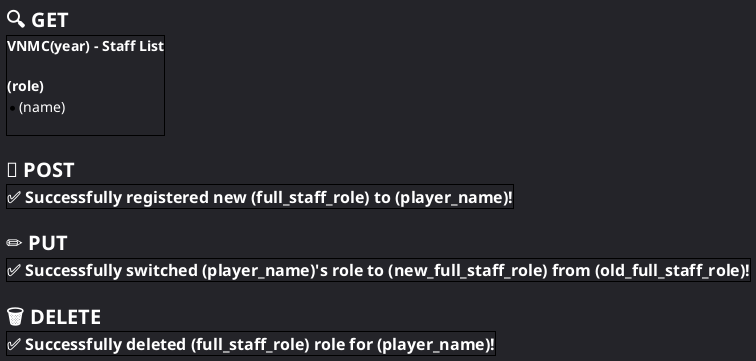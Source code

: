 @startsalt staff
	<style>
		saltDiagram {
			BackgroundColor #242429
		}
	</style>
	{
		= <color:#ffffff>🔍 GET
		{+
			<b><color:#ffffff><size:14>VNMC(year) - Staff List
			.
			<color:#ffffff><size:14>**(role)**
			*<color:#ffffff><size:14>(name)
			/' rest of roles and members '/ .
		}
		.
		= <color:#ffffff>📄 POST
		{+
			<b><color:#ffffff><size:16>✅ Successfully registered new (full_staff_role) to (player_name)!
		}
		.
		= <color:#ffffff>✏️ PUT
		{+
			<b><color:#ffffff><size:16>✅ Successfully switched (player_name)'s role to (new_full_staff_role) from (old_full_staff_role)!
		}
		.
		= <color:#ffffff>🗑️ DELETE
		{+
			<b><color:#ffffff><size:16>✅ Successfully deleted (full_staff_role) role for (player_name)!
		}
	}
@endsalt